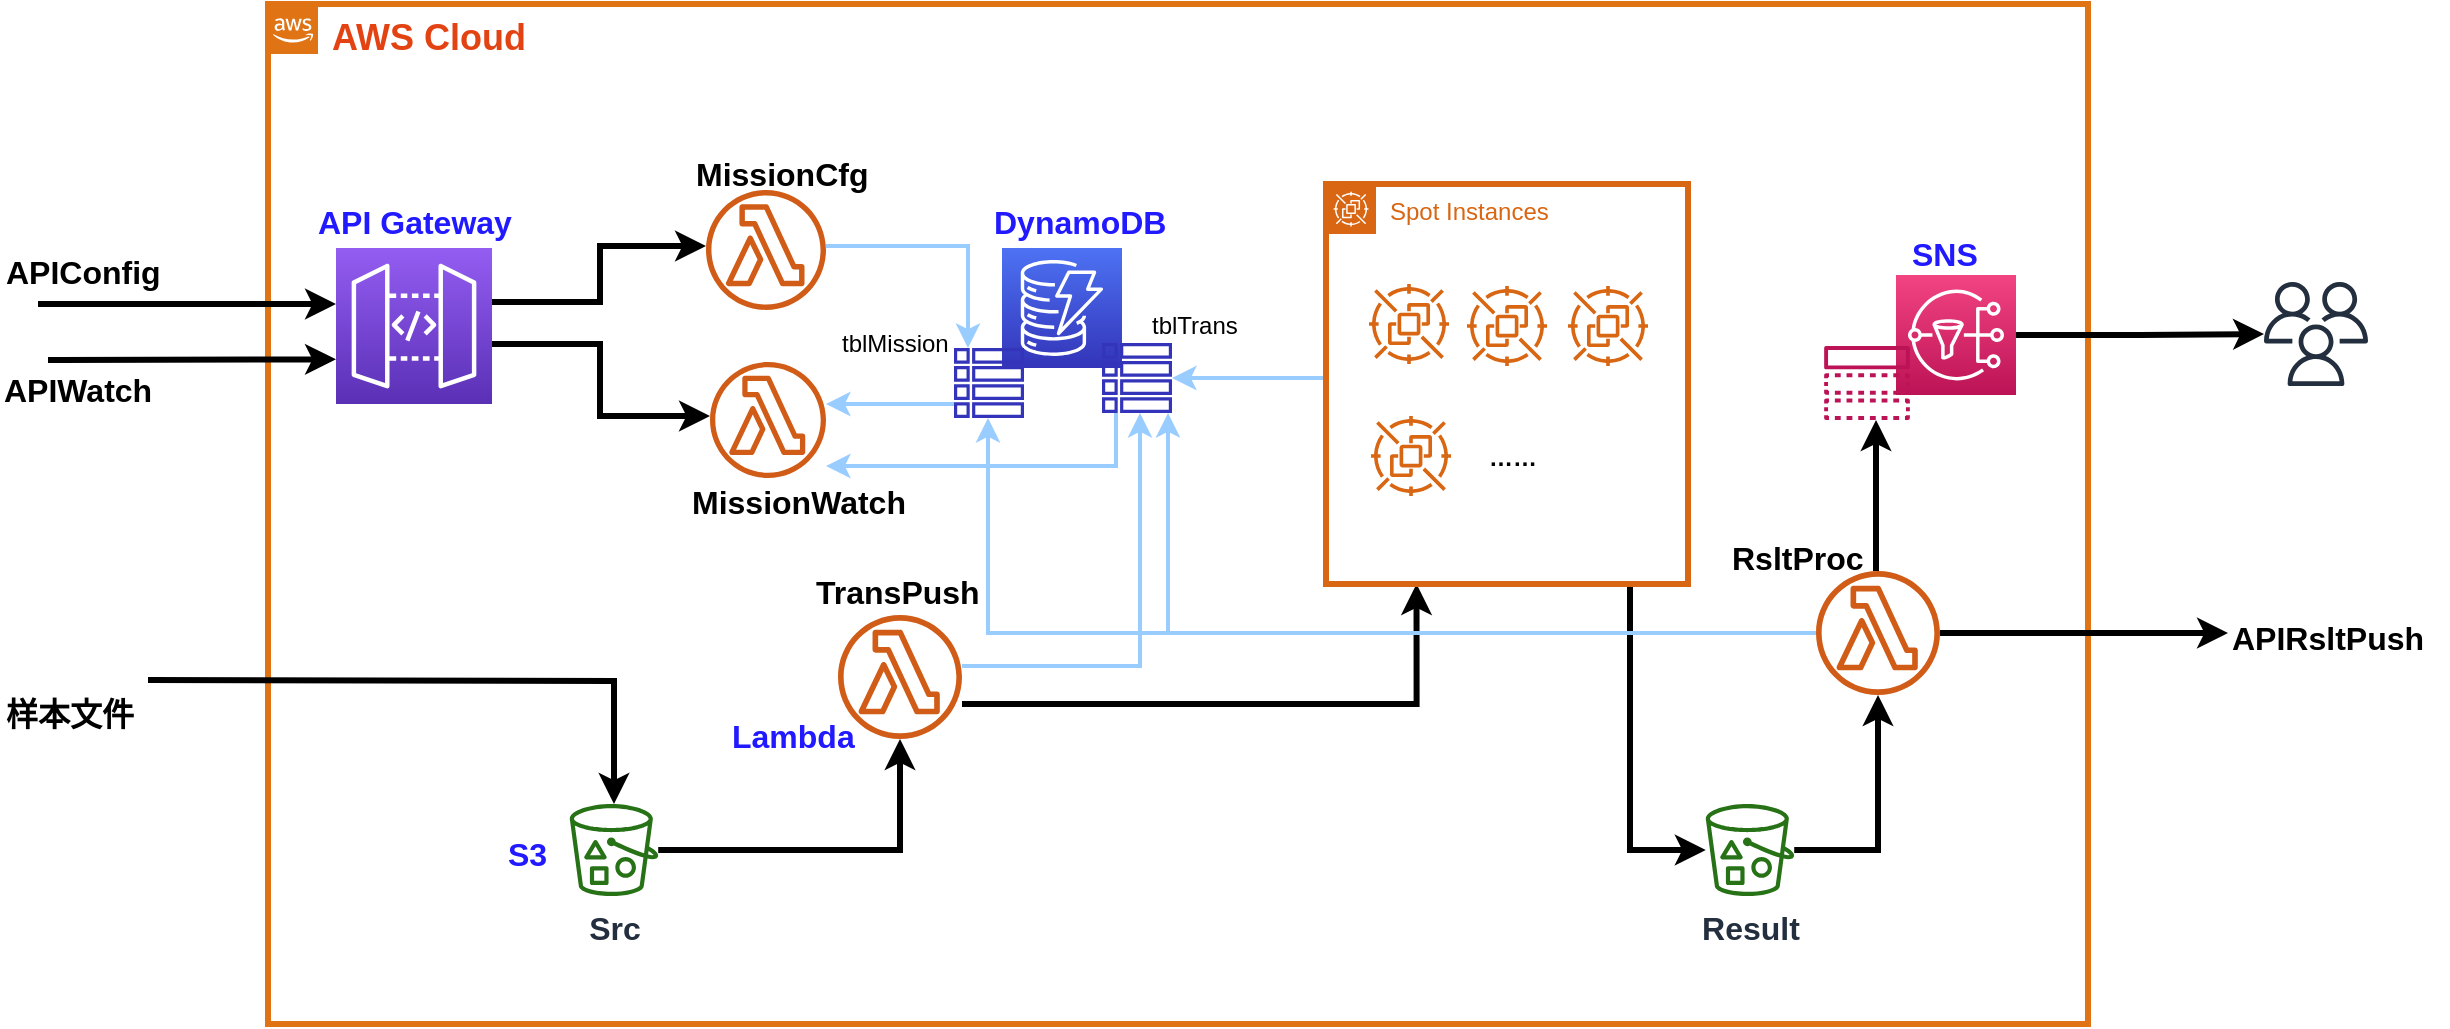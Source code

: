 <mxfile version="10.6.6" type="github"><diagram id="Qp4ojEiIoS6Km6X3nVCR" name="第 1 页"><mxGraphModel dx="912" dy="1107" grid="1" gridSize="10" guides="1" tooltips="1" connect="1" arrows="1" fold="1" page="1" pageScale="1" pageWidth="850" pageHeight="1100" math="0" shadow="0"><root><mxCell id="0"/><mxCell id="1" parent="0"/><mxCell id="jOU8PuTJ9U1LnlUVMLx--1" value="&lt;font style=&quot;font-size: 18px&quot;&gt;&lt;b&gt;AWS Cloud&lt;/b&gt;&lt;/font&gt;" style="points=[[0,0],[0.25,0],[0.5,0],[0.75,0],[1,0],[1,0.25],[1,0.5],[1,0.75],[1,1],[0.75,1],[0.5,1],[0.25,1],[0,1],[0,0.75],[0,0.5],[0,0.25]];outlineConnect=0;gradientColor=none;html=1;whiteSpace=wrap;fontSize=12;fontStyle=0;shape=mxgraph.aws4.group;grIcon=mxgraph.aws4.group_aws_cloud_alt;strokeColor=#E07314;fillColor=none;verticalAlign=top;align=left;spacingLeft=30;fontColor=#E34312;dashed=0;strokeWidth=3;" parent="1" vertex="1"><mxGeometry x="527" y="220" width="910" height="510" as="geometry"/></mxCell><mxCell id="jOU8PuTJ9U1LnlUVMLx--2" value="" style="outlineConnect=0;fontColor=#232F3E;gradientColor=#4D72F3;gradientDirection=north;fillColor=#3334B9;strokeColor=#ffffff;dashed=0;verticalLabelPosition=bottom;verticalAlign=top;align=center;html=1;fontSize=12;fontStyle=0;aspect=fixed;shape=mxgraph.aws4.resourceIcon;resIcon=mxgraph.aws4.dynamodb;" parent="1" vertex="1"><mxGeometry x="894" y="342" width="60" height="60" as="geometry"/></mxCell><mxCell id="jOU8PuTJ9U1LnlUVMLx--54" style="edgeStyle=orthogonalEdgeStyle;rounded=0;orthogonalLoop=1;jettySize=auto;html=1;strokeWidth=3;" parent="1" target="jOU8PuTJ9U1LnlUVMLx--7" edge="1"><mxGeometry relative="1" as="geometry"><mxPoint x="639" y="369" as="sourcePoint"/><mxPoint x="746" y="349" as="targetPoint"/><Array as="points"><mxPoint x="693" y="369"/><mxPoint x="693" y="341"/></Array></mxGeometry></mxCell><mxCell id="jOU8PuTJ9U1LnlUVMLx--55" style="edgeStyle=orthogonalEdgeStyle;rounded=0;orthogonalLoop=1;jettySize=auto;html=1;strokeWidth=3;" parent="1" source="jOU8PuTJ9U1LnlUVMLx--4" target="jOU8PuTJ9U1LnlUVMLx--18" edge="1"><mxGeometry relative="1" as="geometry"><Array as="points"><mxPoint x="693" y="390"/><mxPoint x="693" y="426"/></Array></mxGeometry></mxCell><mxCell id="jOU8PuTJ9U1LnlUVMLx--4" value="" style="outlineConnect=0;fontColor=#232F3E;gradientColor=#945DF2;gradientDirection=north;fillColor=#5A30B5;strokeColor=#ffffff;dashed=0;verticalLabelPosition=bottom;verticalAlign=top;align=center;html=1;fontSize=12;fontStyle=0;aspect=fixed;shape=mxgraph.aws4.resourceIcon;resIcon=mxgraph.aws4.api_gateway;" parent="1" vertex="1"><mxGeometry x="561" y="342" width="78" height="78" as="geometry"/></mxCell><mxCell id="jOU8PuTJ9U1LnlUVMLx--58" style="edgeStyle=orthogonalEdgeStyle;rounded=0;orthogonalLoop=1;jettySize=auto;html=1;strokeWidth=2;strokeColor=#99CCFF;" parent="1" source="jOU8PuTJ9U1LnlUVMLx--7" target="jOU8PuTJ9U1LnlUVMLx--39" edge="1"><mxGeometry relative="1" as="geometry"><Array as="points"><mxPoint x="877" y="341"/></Array></mxGeometry></mxCell><mxCell id="jOU8PuTJ9U1LnlUVMLx--7" value="" style="outlineConnect=0;fontColor=#232F3E;gradientColor=none;fillColor=#D05C17;strokeColor=none;dashed=0;verticalLabelPosition=bottom;verticalAlign=top;align=center;html=1;fontSize=12;fontStyle=0;aspect=fixed;shape=mxgraph.aws4.lambda_function;" parent="1" vertex="1"><mxGeometry x="746" y="313" width="60" height="60" as="geometry"/></mxCell><mxCell id="jOU8PuTJ9U1LnlUVMLx--65" style="edgeStyle=orthogonalEdgeStyle;rounded=0;orthogonalLoop=1;jettySize=auto;html=1;strokeWidth=3;" parent="1" source="jOU8PuTJ9U1LnlUVMLx--10" target="jOU8PuTJ9U1LnlUVMLx--46" edge="1"><mxGeometry relative="1" as="geometry"/></mxCell><mxCell id="jOU8PuTJ9U1LnlUVMLx--10" value="" style="outlineConnect=0;fontColor=#232F3E;gradientColor=#F34482;gradientDirection=north;fillColor=#BC1356;strokeColor=#ffffff;dashed=0;verticalLabelPosition=bottom;verticalAlign=top;align=center;html=1;fontSize=12;fontStyle=0;aspect=fixed;shape=mxgraph.aws4.resourceIcon;resIcon=mxgraph.aws4.sns;" parent="1" vertex="1"><mxGeometry x="1341" y="355.5" width="60" height="60" as="geometry"/></mxCell><mxCell id="jOU8PuTJ9U1LnlUVMLx--11" value="" style="outlineConnect=0;fontColor=#232F3E;gradientColor=none;fillColor=#BC1356;strokeColor=none;dashed=0;verticalLabelPosition=bottom;verticalAlign=top;align=center;html=1;fontSize=12;fontStyle=0;aspect=fixed;shape=mxgraph.aws4.topic;" parent="1" vertex="1"><mxGeometry x="1305" y="391" width="43" height="37" as="geometry"/></mxCell><mxCell id="jOU8PuTJ9U1LnlUVMLx--12" value="MissionCfg" style="text;html=1;resizable=0;points=[];autosize=1;align=left;verticalAlign=top;spacingTop=-4;fontSize=16;fontStyle=1" parent="1" vertex="1"><mxGeometry x="739" y="293" width="70" height="20" as="geometry"/></mxCell><mxCell id="jOU8PuTJ9U1LnlUVMLx--61" style="edgeStyle=orthogonalEdgeStyle;rounded=0;orthogonalLoop=1;jettySize=auto;html=1;entryX=0.25;entryY=1;entryDx=0;entryDy=0;strokeWidth=3;" parent="1" source="jOU8PuTJ9U1LnlUVMLx--15" target="jOU8PuTJ9U1LnlUVMLx--21" edge="1"><mxGeometry relative="1" as="geometry"><Array as="points"><mxPoint x="1101" y="570"/></Array></mxGeometry></mxCell><mxCell id="jOU8PuTJ9U1LnlUVMLx--69" style="edgeStyle=orthogonalEdgeStyle;rounded=0;orthogonalLoop=1;jettySize=auto;html=1;strokeWidth=2;strokeColor=#99CCFF;" parent="1" source="jOU8PuTJ9U1LnlUVMLx--15" target="jOU8PuTJ9U1LnlUVMLx--40" edge="1"><mxGeometry relative="1" as="geometry"><Array as="points"><mxPoint x="963" y="551"/></Array></mxGeometry></mxCell><mxCell id="jOU8PuTJ9U1LnlUVMLx--15" value="" style="outlineConnect=0;fontColor=#232F3E;gradientColor=none;fillColor=#D05C17;strokeColor=none;dashed=0;verticalLabelPosition=bottom;verticalAlign=top;align=center;html=1;fontSize=12;fontStyle=0;aspect=fixed;shape=mxgraph.aws4.lambda_function;" parent="1" vertex="1"><mxGeometry x="812" y="525.5" width="62" height="62" as="geometry"/></mxCell><mxCell id="jOU8PuTJ9U1LnlUVMLx--16" value="TransPush" style="text;html=1;resizable=0;points=[];autosize=1;align=left;verticalAlign=top;spacingTop=-4;fontSize=16;fontStyle=1" parent="1" vertex="1"><mxGeometry x="799" y="501.5" width="70" height="20" as="geometry"/></mxCell><mxCell id="jOU8PuTJ9U1LnlUVMLx--18" value="" style="outlineConnect=0;fontColor=#232F3E;gradientColor=none;fillColor=#D05C17;strokeColor=none;dashed=0;verticalLabelPosition=bottom;verticalAlign=top;align=center;html=1;fontSize=12;fontStyle=0;aspect=fixed;shape=mxgraph.aws4.lambda_function;" parent="1" vertex="1"><mxGeometry x="748" y="399" width="58" height="58" as="geometry"/></mxCell><mxCell id="jOU8PuTJ9U1LnlUVMLx--19" value="MissionWatch&lt;br style=&quot;font-size: 16px;&quot;&gt;" style="text;html=1;resizable=0;points=[];autosize=1;align=left;verticalAlign=top;spacingTop=-4;fontSize=16;fontStyle=1" parent="1" vertex="1"><mxGeometry x="737" y="457" width="90" height="20" as="geometry"/></mxCell><mxCell id="jOU8PuTJ9U1LnlUVMLx--63" style="edgeStyle=orthogonalEdgeStyle;rounded=0;orthogonalLoop=1;jettySize=auto;html=1;strokeWidth=3;" parent="1" source="jOU8PuTJ9U1LnlUVMLx--21" target="jOU8PuTJ9U1LnlUVMLx--30" edge="1"><mxGeometry relative="1" as="geometry"><Array as="points"><mxPoint x="1208" y="610"/><mxPoint x="1208" y="610"/></Array></mxGeometry></mxCell><mxCell id="lCgNVoaPz7yxY6OnnSc--1" style="edgeStyle=orthogonalEdgeStyle;rounded=0;orthogonalLoop=1;jettySize=auto;html=1;strokeColor=#99CCFF;strokeWidth=2;" edge="1" parent="1" source="jOU8PuTJ9U1LnlUVMLx--21" target="jOU8PuTJ9U1LnlUVMLx--40"><mxGeometry relative="1" as="geometry"><Array as="points"><mxPoint x="1040" y="407"/><mxPoint x="1040" y="407"/></Array></mxGeometry></mxCell><mxCell id="jOU8PuTJ9U1LnlUVMLx--21" value="Spot Instances" style="points=[[0,0],[0.25,0],[0.5,0],[0.75,0],[1,0],[1,0.25],[1,0.5],[1,0.75],[1,1],[0.75,1],[0.5,1],[0.25,1],[0,1],[0,0.75],[0,0.5],[0,0.25]];outlineConnect=0;gradientColor=none;html=1;whiteSpace=wrap;fontSize=12;fontStyle=0;shape=mxgraph.aws4.group;grIcon=mxgraph.aws4.group_spot_fleet;strokeColor=#D86613;fillColor=none;verticalAlign=top;align=left;spacingLeft=30;fontColor=#D86613;dashed=0;strokeWidth=3;" parent="1" vertex="1"><mxGeometry x="1056" y="310" width="181" height="200" as="geometry"/></mxCell><mxCell id="jOU8PuTJ9U1LnlUVMLx--22" style="edgeStyle=orthogonalEdgeStyle;rounded=0;orthogonalLoop=1;jettySize=auto;html=1;strokeWidth=3;" parent="1" source="jOU8PuTJ9U1LnlUVMLx--23" target="jOU8PuTJ9U1LnlUVMLx--15" edge="1"><mxGeometry relative="1" as="geometry"/></mxCell><mxCell id="jOU8PuTJ9U1LnlUVMLx--23" value="Src" style="outlineConnect=0;fontColor=#232F3E;gradientColor=none;fillColor=#277116;strokeColor=none;dashed=0;verticalLabelPosition=bottom;verticalAlign=top;align=center;html=1;fontSize=16;fontStyle=1;aspect=fixed;shape=mxgraph.aws4.bucket_with_objects;" parent="1" vertex="1"><mxGeometry x="677.5" y="620" width="45" height="46" as="geometry"/></mxCell><mxCell id="jOU8PuTJ9U1LnlUVMLx--24" value="tblMission" style="text;html=1;resizable=0;points=[];autosize=1;align=left;verticalAlign=top;spacingTop=-4;" parent="1" vertex="1"><mxGeometry x="812" y="379.5" width="70" height="20" as="geometry"/></mxCell><mxCell id="jOU8PuTJ9U1LnlUVMLx--25" value="" style="outlineConnect=0;fontColor=#232F3E;gradientColor=none;fillColor=#D86613;strokeColor=none;dashed=0;verticalLabelPosition=bottom;verticalAlign=top;align=center;html=1;fontSize=12;fontStyle=0;aspect=fixed;shape=mxgraph.aws4.spot_instance;" parent="1" vertex="1"><mxGeometry x="1126.5" y="361" width="40" height="40" as="geometry"/></mxCell><mxCell id="jOU8PuTJ9U1LnlUVMLx--26" value="" style="outlineConnect=0;fontColor=#232F3E;gradientColor=none;fillColor=#D86613;strokeColor=none;dashed=0;verticalLabelPosition=bottom;verticalAlign=top;align=center;html=1;fontSize=12;fontStyle=0;aspect=fixed;shape=mxgraph.aws4.spot_instance;" parent="1" vertex="1"><mxGeometry x="1078.5" y="426" width="40" height="40" as="geometry"/></mxCell><mxCell id="jOU8PuTJ9U1LnlUVMLx--27" value="&lt;b&gt;……&lt;/b&gt;" style="text;html=1;resizable=0;autosize=1;align=center;verticalAlign=middle;points=[];fillColor=none;strokeColor=none;rounded=0;" parent="1" vertex="1"><mxGeometry x="1128.5" y="437" width="40" height="20" as="geometry"/></mxCell><mxCell id="jOU8PuTJ9U1LnlUVMLx--62" style="edgeStyle=orthogonalEdgeStyle;rounded=0;orthogonalLoop=1;jettySize=auto;html=1;strokeWidth=3;" parent="1" source="jOU8PuTJ9U1LnlUVMLx--30" target="jOU8PuTJ9U1LnlUVMLx--44" edge="1"><mxGeometry relative="1" as="geometry"/></mxCell><mxCell id="jOU8PuTJ9U1LnlUVMLx--30" value="Result&lt;br style=&quot;font-size: 16px;&quot;&gt;" style="outlineConnect=0;fontColor=#232F3E;gradientColor=none;fillColor=#277116;strokeColor=none;dashed=0;verticalLabelPosition=bottom;verticalAlign=top;align=center;html=1;fontSize=16;fontStyle=1;aspect=fixed;shape=mxgraph.aws4.bucket_with_objects;" parent="1" vertex="1"><mxGeometry x="1245.5" y="620" width="45" height="46" as="geometry"/></mxCell><mxCell id="jOU8PuTJ9U1LnlUVMLx--51" style="edgeStyle=orthogonalEdgeStyle;rounded=0;orthogonalLoop=1;jettySize=auto;html=1;strokeWidth=3;" parent="1" target="jOU8PuTJ9U1LnlUVMLx--4" edge="1"><mxGeometry relative="1" as="geometry"><mxPoint x="412" y="370" as="sourcePoint"/><Array as="points"><mxPoint x="412" y="370"/></Array></mxGeometry></mxCell><mxCell id="jOU8PuTJ9U1LnlUVMLx--32" value="APIConfig" style="text;html=1;resizable=0;points=[];autosize=1;align=left;verticalAlign=top;spacingTop=-4;fontSize=16;fontStyle=1" parent="1" vertex="1"><mxGeometry x="394" y="342" width="70" height="20" as="geometry"/></mxCell><mxCell id="jOU8PuTJ9U1LnlUVMLx--33" style="edgeStyle=orthogonalEdgeStyle;rounded=0;orthogonalLoop=1;jettySize=auto;html=1;strokeWidth=3;" parent="1" target="jOU8PuTJ9U1LnlUVMLx--23" edge="1"><mxGeometry relative="1" as="geometry"><mxPoint x="467" y="558" as="sourcePoint"/></mxGeometry></mxCell><mxCell id="jOU8PuTJ9U1LnlUVMLx--34" value="样本文件" style="text;html=1;resizable=0;points=[];autosize=1;align=left;verticalAlign=top;spacingTop=-4;fontSize=16;fontStyle=1" parent="1" vertex="1"><mxGeometry x="394" y="562.5" width="80" height="20" as="geometry"/></mxCell><mxCell id="jOU8PuTJ9U1LnlUVMLx--35" style="edgeStyle=orthogonalEdgeStyle;rounded=0;orthogonalLoop=1;jettySize=auto;html=1;strokeWidth=3;" parent="1" edge="1"><mxGeometry relative="1" as="geometry"><mxPoint x="417" y="398" as="sourcePoint"/><mxPoint x="561" y="397.667" as="targetPoint"/><Array as="points"><mxPoint x="422" y="398"/></Array></mxGeometry></mxCell><mxCell id="jOU8PuTJ9U1LnlUVMLx--36" value="APIWatch&lt;br style=&quot;font-size: 16px;&quot;&gt;&lt;br style=&quot;font-size: 16px;&quot;&gt;" style="text;html=1;resizable=0;points=[];autosize=1;align=left;verticalAlign=top;spacingTop=-4;fontSize=16;fontStyle=1" parent="1" vertex="1"><mxGeometry x="393" y="401" width="70" height="30" as="geometry"/></mxCell><mxCell id="jOU8PuTJ9U1LnlUVMLx--37" value="tblTrans" style="text;html=1;resizable=0;points=[];autosize=1;align=left;verticalAlign=top;spacingTop=-4;" parent="1" vertex="1"><mxGeometry x="967" y="371" width="60" height="20" as="geometry"/></mxCell><mxCell id="jOU8PuTJ9U1LnlUVMLx--56" style="edgeStyle=orthogonalEdgeStyle;rounded=0;orthogonalLoop=1;jettySize=auto;html=1;strokeWidth=2;strokeColor=#99CCFF;" parent="1" source="jOU8PuTJ9U1LnlUVMLx--39" target="jOU8PuTJ9U1LnlUVMLx--18" edge="1"><mxGeometry relative="1" as="geometry"><Array as="points"><mxPoint x="837" y="420"/><mxPoint x="837" y="420"/></Array></mxGeometry></mxCell><mxCell id="jOU8PuTJ9U1LnlUVMLx--39" value="" style="outlineConnect=0;fontColor=#232F3E;gradientColor=none;fillColor=#3334B9;strokeColor=none;dashed=0;verticalLabelPosition=bottom;verticalAlign=top;align=center;html=1;fontSize=12;fontStyle=0;aspect=fixed;shape=mxgraph.aws4.table;" parent="1" vertex="1"><mxGeometry x="870" y="392" width="35" height="35" as="geometry"/></mxCell><mxCell id="jOU8PuTJ9U1LnlUVMLx--57" style="edgeStyle=orthogonalEdgeStyle;rounded=0;orthogonalLoop=1;jettySize=auto;html=1;strokeWidth=2;strokeColor=#99CCFF;" parent="1" source="jOU8PuTJ9U1LnlUVMLx--40" target="jOU8PuTJ9U1LnlUVMLx--18" edge="1"><mxGeometry relative="1" as="geometry"><Array as="points"><mxPoint x="951" y="451"/></Array></mxGeometry></mxCell><mxCell id="jOU8PuTJ9U1LnlUVMLx--40" value="" style="outlineConnect=0;fontColor=#232F3E;gradientColor=none;fillColor=#3334B9;strokeColor=none;dashed=0;verticalLabelPosition=bottom;verticalAlign=top;align=center;html=1;fontSize=12;fontStyle=0;aspect=fixed;shape=mxgraph.aws4.table;" parent="1" vertex="1"><mxGeometry x="944" y="389.5" width="35" height="35" as="geometry"/></mxCell><mxCell id="jOU8PuTJ9U1LnlUVMLx--64" style="edgeStyle=orthogonalEdgeStyle;rounded=0;orthogonalLoop=1;jettySize=auto;html=1;strokeWidth=3;" parent="1" source="jOU8PuTJ9U1LnlUVMLx--44" target="jOU8PuTJ9U1LnlUVMLx--11" edge="1"><mxGeometry relative="1" as="geometry"><Array as="points"><mxPoint x="1331" y="490"/><mxPoint x="1331" y="490"/></Array></mxGeometry></mxCell><mxCell id="jOU8PuTJ9U1LnlUVMLx--68" style="edgeStyle=orthogonalEdgeStyle;rounded=0;orthogonalLoop=1;jettySize=auto;html=1;strokeWidth=3;" parent="1" source="jOU8PuTJ9U1LnlUVMLx--44" target="jOU8PuTJ9U1LnlUVMLx--47" edge="1"><mxGeometry relative="1" as="geometry"/></mxCell><mxCell id="jOU8PuTJ9U1LnlUVMLx--70" style="edgeStyle=orthogonalEdgeStyle;rounded=0;orthogonalLoop=1;jettySize=auto;html=1;strokeWidth=2;strokeColor=#99CCFF;" parent="1" source="jOU8PuTJ9U1LnlUVMLx--44" target="jOU8PuTJ9U1LnlUVMLx--40" edge="1"><mxGeometry relative="1" as="geometry"><Array as="points"><mxPoint x="977" y="535"/></Array></mxGeometry></mxCell><mxCell id="jOU8PuTJ9U1LnlUVMLx--44" value="" style="outlineConnect=0;fontColor=#232F3E;gradientColor=none;fillColor=#D05C17;strokeColor=none;dashed=0;verticalLabelPosition=bottom;verticalAlign=top;align=center;html=1;fontSize=12;fontStyle=0;aspect=fixed;shape=mxgraph.aws4.lambda_function;" parent="1" vertex="1"><mxGeometry x="1301" y="503.5" width="62" height="62" as="geometry"/></mxCell><mxCell id="jOU8PuTJ9U1LnlUVMLx--45" value="RsltProc" style="text;html=1;resizable=0;points=[];autosize=1;align=left;verticalAlign=top;spacingTop=-4;fontSize=16;fontStyle=1" parent="1" vertex="1"><mxGeometry x="1256.5" y="485" width="60" height="20" as="geometry"/></mxCell><mxCell id="jOU8PuTJ9U1LnlUVMLx--46" value="" style="outlineConnect=0;fontColor=#232F3E;gradientColor=none;fillColor=#232F3E;strokeColor=none;dashed=0;verticalLabelPosition=bottom;verticalAlign=top;align=center;html=1;fontSize=12;fontStyle=0;aspect=fixed;shape=mxgraph.aws4.users;" parent="1" vertex="1"><mxGeometry x="1525" y="359" width="52" height="52" as="geometry"/></mxCell><mxCell id="jOU8PuTJ9U1LnlUVMLx--47" value="APIRsltPush" style="text;html=1;resizable=0;points=[];autosize=1;align=left;verticalAlign=top;spacingTop=-4;fontSize=16;fontStyle=1" parent="1" vertex="1"><mxGeometry x="1507" y="524.5" width="110" height="20" as="geometry"/></mxCell><mxCell id="jOU8PuTJ9U1LnlUVMLx--59" value="" style="outlineConnect=0;fontColor=#232F3E;gradientColor=none;fillColor=#D86613;strokeColor=none;dashed=0;verticalLabelPosition=bottom;verticalAlign=top;align=center;html=1;fontSize=12;fontStyle=0;aspect=fixed;shape=mxgraph.aws4.spot_instance;" parent="1" vertex="1"><mxGeometry x="1077.5" y="360" width="40" height="40" as="geometry"/></mxCell><mxCell id="jOU8PuTJ9U1LnlUVMLx--60" value="" style="outlineConnect=0;fontColor=#232F3E;gradientColor=none;fillColor=#D86613;strokeColor=none;dashed=0;verticalLabelPosition=bottom;verticalAlign=top;align=center;html=1;fontSize=12;fontStyle=0;aspect=fixed;shape=mxgraph.aws4.spot_instance;" parent="1" vertex="1"><mxGeometry x="1177" y="361" width="40" height="40" as="geometry"/></mxCell><mxCell id="jOU8PuTJ9U1LnlUVMLx--73" value="API Gateway" style="text;html=1;resizable=0;points=[];autosize=1;align=left;verticalAlign=top;spacingTop=-4;fontSize=16;fontColor=#2119FF;fontStyle=1" parent="1" vertex="1"><mxGeometry x="550" y="317" width="110" height="20" as="geometry"/></mxCell><mxCell id="jOU8PuTJ9U1LnlUVMLx--74" value="S3" style="text;html=1;resizable=0;points=[];autosize=1;align=left;verticalAlign=top;spacingTop=-4;fontSize=16;fontColor=#2119FF;fontStyle=1" parent="1" vertex="1"><mxGeometry x="645" y="633" width="30" height="20" as="geometry"/></mxCell><mxCell id="jOU8PuTJ9U1LnlUVMLx--75" value="DynamoDB" style="text;html=1;resizable=0;points=[];autosize=1;align=left;verticalAlign=top;spacingTop=-4;fontSize=16;fontColor=#2119FF;fontStyle=1" parent="1" vertex="1"><mxGeometry x="888" y="317" width="100" height="20" as="geometry"/></mxCell><mxCell id="jOU8PuTJ9U1LnlUVMLx--76" value="SNS" style="text;html=1;resizable=0;points=[];autosize=1;align=left;verticalAlign=top;spacingTop=-4;fontSize=16;fontColor=#2119FF;fontStyle=1" parent="1" vertex="1"><mxGeometry x="1347" y="333" width="50" height="20" as="geometry"/></mxCell><mxCell id="lCgNVoaPz7yxY6OnnSc--2" style="edgeStyle=orthogonalEdgeStyle;rounded=0;orthogonalLoop=1;jettySize=auto;html=1;strokeWidth=2;strokeColor=#99CCFF;" edge="1" parent="1" source="jOU8PuTJ9U1LnlUVMLx--44" target="jOU8PuTJ9U1LnlUVMLx--39"><mxGeometry relative="1" as="geometry"><Array as="points"><mxPoint x="887" y="535"/></Array><mxPoint x="1320" y="550.4" as="sourcePoint"/><mxPoint x="890" y="435" as="targetPoint"/></mxGeometry></mxCell><mxCell id="lCgNVoaPz7yxY6OnnSc--3" value="Lambda" style="text;html=1;resizable=0;points=[];autosize=1;align=left;verticalAlign=top;spacingTop=-4;fontSize=16;fontColor=#2119FF;fontStyle=1" vertex="1" parent="1"><mxGeometry x="757" y="573.5" width="70" height="20" as="geometry"/></mxCell></root></mxGraphModel></diagram></mxfile>